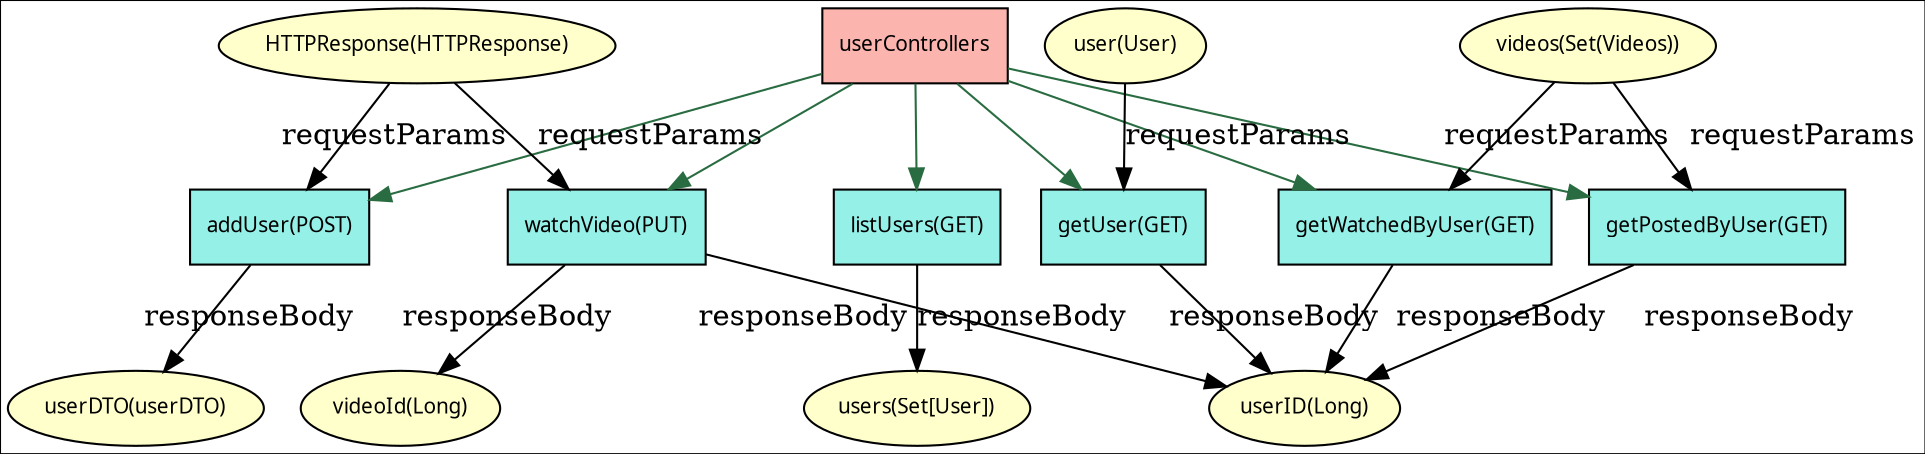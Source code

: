 digraph G {
    node[shape=rectangle, fontname=Tahoma, fontsize=10, style="filled",
        gradientangle="270", fillcolor="bisque", colorscheme="pastel19"]
    colorscheme="pastel19"
    
	splines=line
	userControllers [fillcolor="1"]
		
	    listUsers [label="listUsers(GET)" fillcolor="#95f0e7" ]
   		userControllers -> listUsers [color="#2A6C41" ]
	    	users[label="users(Set[User])" fillcolor="6" shape=ellipse]
	    	listUsers -> users [label="responseBody"]
	    	    
	    
		
	    addUser [label="addUser(POST)" fillcolor="#95f0e7" ]
   		userControllers -> addUser [color="#2A6C41" ]
	    	HTTPResponse[label="HTTPResponse(HTTPResponse)" fillcolor="6" shape=ellipse]
	    	HTTPResponse -> addUser [label="requestParams"]
	    	userDTO[label="userDTO(userDTO)" fillcolor="6" shape=ellipse]
	    	addUser -> userDTO [label="responseBody"]
	    	    
	    
		
	    watchVideo [label="watchVideo(PUT)" fillcolor="#95f0e7" ]
   		userControllers -> watchVideo [color="#2A6C41" ]
	    	HTTPResponse[label="HTTPResponse(HTTPResponse)" fillcolor="6" shape=ellipse]
	    	HTTPResponse -> watchVideo [label="requestParams"]
	    	videoId[label="videoId(Long)" fillcolor="6" shape=ellipse]
	    	watchVideo -> videoId [label="responseBody"]
	    	userID[label="userID(Long)" fillcolor="6" shape=ellipse]
	    	watchVideo -> userID [label="responseBody"]
	    	    
	    
		
	    getUser [label="getUser(GET)" fillcolor="#95f0e7" ]
   		userControllers -> getUser [color="#2A6C41" ]
	    	user[label="user(User)" fillcolor="6" shape=ellipse]
	    	user -> getUser [label="requestParams"]
	    	userID[label="userID(Long)" fillcolor="6" shape=ellipse]
	    	getUser -> userID [label="responseBody"]
	    	    
	    
		
	    getWatchedByUser [label="getWatchedByUser(GET)" fillcolor="#95f0e7" ]
   		userControllers -> getWatchedByUser [color="#2A6C41" ]
	    	videos[label="videos(Set(Videos))" fillcolor="6" shape=ellipse]
	    	videos -> getWatchedByUser [label="requestParams"]
	    	userID[label="userID(Long)" fillcolor="6" shape=ellipse]
	    	getWatchedByUser -> userID [label="responseBody"]
	    	    
	    
		
	    getPostedByUser [label="getPostedByUser(GET)" fillcolor="#95f0e7" ]
   		userControllers -> getPostedByUser [color="#2A6C41" ]
	    	videos[label="videos(Set(Videos))" fillcolor="6" shape=ellipse]
	    	videos -> getPostedByUser [label="requestParams"]
	    	userID[label="userID(Long)" fillcolor="6" shape=ellipse]
	    	getPostedByUser -> userID [label="responseBody"]
	    	    
	    
}
